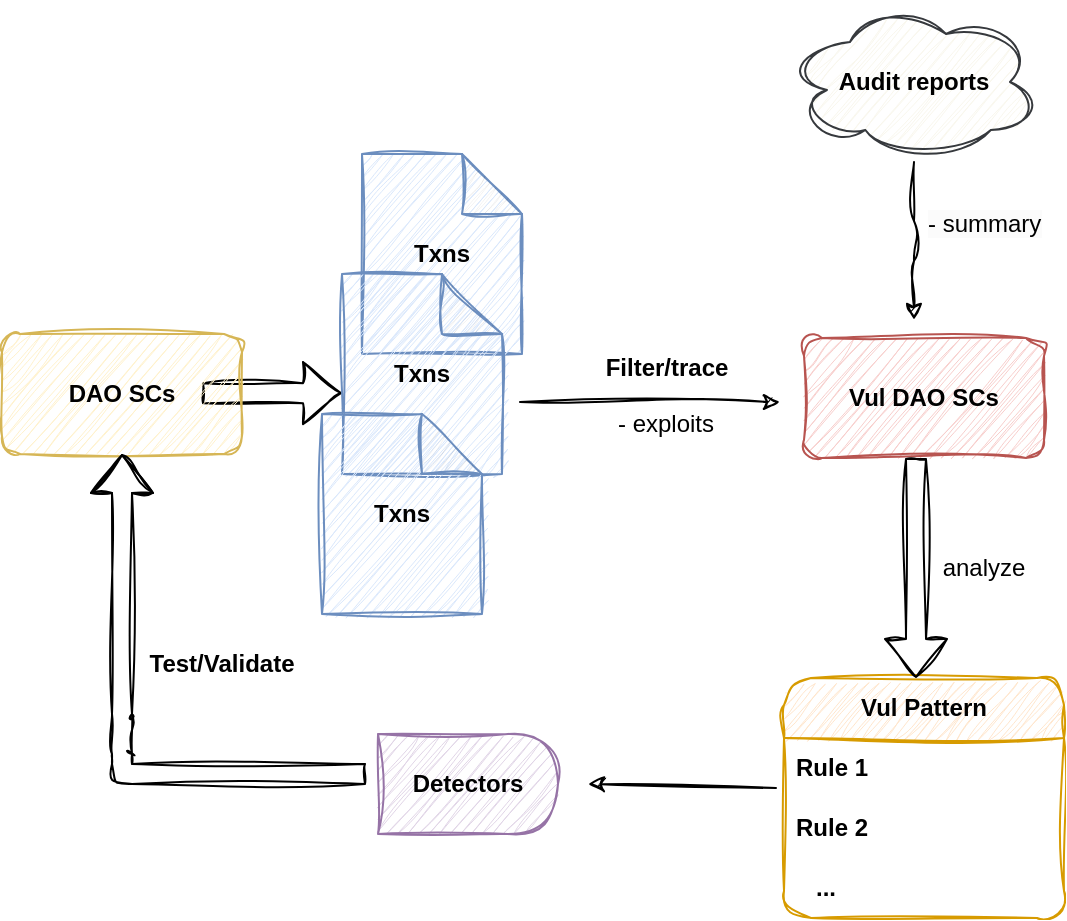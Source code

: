 <mxfile version="21.2.2" type="github">
  <diagram name="第 1 页" id="H7Pksx4FEguPrZrJgaQ-">
    <mxGraphModel dx="794" dy="476" grid="0" gridSize="10" guides="1" tooltips="1" connect="1" arrows="1" fold="1" page="1" pageScale="1" pageWidth="827" pageHeight="1169" math="0" shadow="0">
      <root>
        <mxCell id="0" />
        <mxCell id="1" parent="0" />
        <mxCell id="O6xP8KyloNP_YQb4rTPc-7" value="&lt;b style=&quot;border-color: var(--border-color);&quot;&gt;Txns&lt;/b&gt;" style="shape=note;whiteSpace=wrap;html=1;backgroundOutline=1;darkOpacity=0.05;rounded=1;fillColor=#dae8fc;strokeColor=#6c8ebf;sketch=1;curveFitting=1;jiggle=2;" parent="1" vertex="1">
          <mxGeometry x="240" y="180" width="80" height="100" as="geometry" />
        </mxCell>
        <mxCell id="O6xP8KyloNP_YQb4rTPc-2" value="" style="shape=flexArrow;endArrow=classic;html=1;rounded=1;sketch=1;curveFitting=1;jiggle=2;" parent="1" edge="1">
          <mxGeometry width="50" height="50" relative="1" as="geometry">
            <mxPoint x="160" y="299.58" as="sourcePoint" />
            <mxPoint x="230" y="299.58" as="targetPoint" />
          </mxGeometry>
        </mxCell>
        <mxCell id="O6xP8KyloNP_YQb4rTPc-1" value="DAO SCs" style="rounded=1;whiteSpace=wrap;html=1;fontStyle=1;fillColor=#fff2cc;strokeColor=#d6b656;sketch=1;curveFitting=1;jiggle=2;" parent="1" vertex="1">
          <mxGeometry x="60" y="270" width="120" height="60" as="geometry" />
        </mxCell>
        <mxCell id="O6xP8KyloNP_YQb4rTPc-3" value="&lt;b&gt;Txns&lt;/b&gt;" style="shape=note;whiteSpace=wrap;html=1;backgroundOutline=1;darkOpacity=0.05;rounded=1;fillColor=#dae8fc;strokeColor=#6c8ebf;sketch=1;curveFitting=1;jiggle=2;" parent="1" vertex="1">
          <mxGeometry x="230" y="240" width="80" height="100" as="geometry" />
        </mxCell>
        <mxCell id="O6xP8KyloNP_YQb4rTPc-4" value="" style="endArrow=classic;html=1;rounded=1;sketch=1;curveFitting=1;jiggle=2;" parent="1" edge="1">
          <mxGeometry width="50" height="50" relative="1" as="geometry">
            <mxPoint x="319" y="304" as="sourcePoint" />
            <mxPoint x="449" y="304" as="targetPoint" />
          </mxGeometry>
        </mxCell>
        <mxCell id="O6xP8KyloNP_YQb4rTPc-5" value="Filter/trace" style="text;html=1;align=center;verticalAlign=middle;resizable=0;points=[];autosize=1;strokeColor=none;fillColor=none;fontStyle=1;rounded=1;sketch=1;curveFitting=1;jiggle=2;" parent="1" vertex="1">
          <mxGeometry x="352" y="272" width="80" height="30" as="geometry" />
        </mxCell>
        <mxCell id="O6xP8KyloNP_YQb4rTPc-6" value="&lt;b style=&quot;border-color: var(--border-color);&quot;&gt;Txns&lt;/b&gt;" style="shape=note;whiteSpace=wrap;html=1;backgroundOutline=1;darkOpacity=0.05;rounded=1;fillColor=#dae8fc;strokeColor=#6c8ebf;sketch=1;curveFitting=1;jiggle=2;" parent="1" vertex="1">
          <mxGeometry x="220" y="310" width="80" height="100" as="geometry" />
        </mxCell>
        <mxCell id="O6xP8KyloNP_YQb4rTPc-8" value="- exploits" style="text;html=1;strokeColor=none;fillColor=none;align=center;verticalAlign=middle;whiteSpace=wrap;rounded=1;sketch=1;curveFitting=1;jiggle=2;" parent="1" vertex="1">
          <mxGeometry x="362" y="300" width="60" height="30" as="geometry" />
        </mxCell>
        <mxCell id="O6xP8KyloNP_YQb4rTPc-9" value="Vul DAO SCs" style="rounded=1;whiteSpace=wrap;html=1;fontStyle=1;fillColor=#f8cecc;strokeColor=#b85450;sketch=1;curveFitting=1;jiggle=2;" parent="1" vertex="1">
          <mxGeometry x="461" y="272" width="120" height="60" as="geometry" />
        </mxCell>
        <mxCell id="O6xP8KyloNP_YQb4rTPc-13" value="Vul Pattern" style="swimlane;fontStyle=1;childLayout=stackLayout;horizontal=1;startSize=30;horizontalStack=0;resizeParent=1;resizeParentMax=0;resizeLast=0;collapsible=1;marginBottom=0;whiteSpace=wrap;html=1;rounded=1;fillColor=#ffe6cc;strokeColor=#d79b00;sketch=1;curveFitting=1;jiggle=2;" parent="1" vertex="1">
          <mxGeometry x="451" y="442" width="140" height="120" as="geometry">
            <mxRectangle x="414" y="400" width="60" height="30" as="alternateBounds" />
          </mxGeometry>
        </mxCell>
        <mxCell id="O6xP8KyloNP_YQb4rTPc-23" value="" style="endArrow=classic;html=1;rounded=1;sketch=1;curveFitting=1;jiggle=2;" parent="O6xP8KyloNP_YQb4rTPc-13" edge="1">
          <mxGeometry width="50" height="50" relative="1" as="geometry">
            <mxPoint x="-4" y="55" as="sourcePoint" />
            <mxPoint x="-98" y="53" as="targetPoint" />
          </mxGeometry>
        </mxCell>
        <mxCell id="O6xP8KyloNP_YQb4rTPc-14" value="Rule 1" style="text;strokeColor=none;fillColor=none;align=left;verticalAlign=middle;spacingLeft=4;spacingRight=4;overflow=hidden;points=[[0,0.5],[1,0.5]];portConstraint=eastwest;rotatable=0;whiteSpace=wrap;html=1;fontStyle=1;rounded=1;sketch=1;curveFitting=1;jiggle=2;" parent="O6xP8KyloNP_YQb4rTPc-13" vertex="1">
          <mxGeometry y="30" width="140" height="30" as="geometry" />
        </mxCell>
        <mxCell id="O6xP8KyloNP_YQb4rTPc-15" value="Rule 2" style="text;strokeColor=none;fillColor=none;align=left;verticalAlign=middle;spacingLeft=4;spacingRight=4;overflow=hidden;points=[[0,0.5],[1,0.5]];portConstraint=eastwest;rotatable=0;whiteSpace=wrap;html=1;fontStyle=1;rounded=1;sketch=1;curveFitting=1;jiggle=2;" parent="O6xP8KyloNP_YQb4rTPc-13" vertex="1">
          <mxGeometry y="60" width="140" height="30" as="geometry" />
        </mxCell>
        <mxCell id="O6xP8KyloNP_YQb4rTPc-16" value="&amp;nbsp; &amp;nbsp;..." style="text;strokeColor=none;fillColor=none;align=left;verticalAlign=middle;spacingLeft=4;spacingRight=4;overflow=hidden;points=[[0,0.5],[1,0.5]];portConstraint=eastwest;rotatable=0;whiteSpace=wrap;html=1;fontStyle=1;rounded=1;sketch=1;curveFitting=1;jiggle=2;" parent="O6xP8KyloNP_YQb4rTPc-13" vertex="1">
          <mxGeometry y="90" width="140" height="30" as="geometry" />
        </mxCell>
        <mxCell id="O6xP8KyloNP_YQb4rTPc-18" value="" style="shape=flexArrow;endArrow=classic;html=1;rounded=1;sketch=1;curveFitting=1;jiggle=2;" parent="1" edge="1">
          <mxGeometry width="50" height="50" relative="1" as="geometry">
            <mxPoint x="517" y="332" as="sourcePoint" />
            <mxPoint x="517" y="442" as="targetPoint" />
          </mxGeometry>
        </mxCell>
        <mxCell id="O6xP8KyloNP_YQb4rTPc-19" value="analyze" style="text;html=1;strokeColor=none;fillColor=none;align=center;verticalAlign=middle;whiteSpace=wrap;rounded=1;sketch=1;curveFitting=1;jiggle=2;" parent="1" vertex="1">
          <mxGeometry x="521" y="372" width="60" height="30" as="geometry" />
        </mxCell>
        <mxCell id="O6xP8KyloNP_YQb4rTPc-22" value="&lt;b&gt;Detectors&lt;/b&gt;" style="shape=delay;whiteSpace=wrap;html=1;rounded=1;fillColor=#e1d5e7;strokeColor=#9673a6;sketch=1;curveFitting=1;jiggle=2;" parent="1" vertex="1">
          <mxGeometry x="248" y="470" width="90" height="50" as="geometry" />
        </mxCell>
        <mxCell id="O6xP8KyloNP_YQb4rTPc-24" value="" style="shape=flexArrow;endArrow=classic;html=1;rounded=1;entryX=0.5;entryY=1;entryDx=0;entryDy=0;sketch=1;curveFitting=1;jiggle=2;" parent="1" target="O6xP8KyloNP_YQb4rTPc-1" edge="1">
          <mxGeometry width="50" height="50" relative="1" as="geometry">
            <mxPoint x="242" y="490" as="sourcePoint" />
            <mxPoint x="120" y="330" as="targetPoint" />
            <Array as="points">
              <mxPoint x="120" y="490" />
              <mxPoint x="120" y="480" />
              <mxPoint x="120" y="460" />
            </Array>
          </mxGeometry>
        </mxCell>
        <mxCell id="O6xP8KyloNP_YQb4rTPc-25" value="&lt;b&gt;Test/Validate&lt;/b&gt;" style="text;html=1;strokeColor=none;fillColor=none;align=center;verticalAlign=middle;whiteSpace=wrap;rounded=1;sketch=1;curveFitting=1;jiggle=2;" parent="1" vertex="1">
          <mxGeometry x="140" y="420" width="60" height="30" as="geometry" />
        </mxCell>
        <mxCell id="aURatDv2i2jhE2bcq-dS-4" style="edgeStyle=orthogonalEdgeStyle;rounded=1;orthogonalLoop=1;jettySize=auto;html=1;sketch=1;curveFitting=1;jiggle=2;" edge="1" parent="1" source="aURatDv2i2jhE2bcq-dS-1">
          <mxGeometry relative="1" as="geometry">
            <mxPoint x="516" y="263" as="targetPoint" />
          </mxGeometry>
        </mxCell>
        <mxCell id="aURatDv2i2jhE2bcq-dS-1" value="&lt;b&gt;Audit reports&lt;/b&gt;" style="ellipse;shape=cloud;whiteSpace=wrap;html=1;rounded=1;fillColor=#f9f7ed;strokeColor=#36393d;sketch=1;curveFitting=1;jiggle=2;" vertex="1" parent="1">
          <mxGeometry x="452" y="104" width="128" height="80" as="geometry" />
        </mxCell>
        <mxCell id="aURatDv2i2jhE2bcq-dS-3" value="&lt;span style=&quot;color: rgb(0, 0, 0); font-family: Helvetica; font-size: 12px; font-style: normal; font-variant-ligatures: normal; font-variant-caps: normal; font-weight: 400; letter-spacing: normal; orphans: 2; text-align: center; text-indent: 0px; text-transform: none; widows: 2; word-spacing: 0px; -webkit-text-stroke-width: 0px; background-color: rgb(251, 251, 251); text-decoration-thickness: initial; text-decoration-style: initial; text-decoration-color: initial; float: none; display: inline !important;&quot;&gt;- summary&lt;/span&gt;" style="text;whiteSpace=wrap;html=1;rounded=1;sketch=1;curveFitting=1;jiggle=2;" vertex="1" parent="1">
          <mxGeometry x="521" y="201" width="67" height="36" as="geometry" />
        </mxCell>
      </root>
    </mxGraphModel>
  </diagram>
</mxfile>
